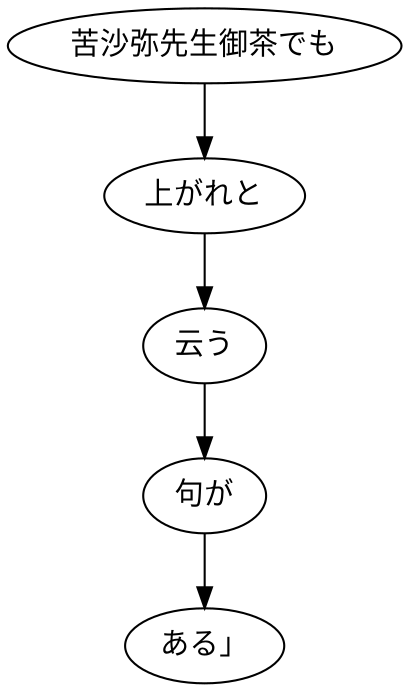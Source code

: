 digraph graph6194 {
	node0 [label="苦沙弥先生御茶でも"];
	node1 [label="上がれと"];
	node2 [label="云う"];
	node3 [label="句が"];
	node4 [label="ある」"];
	node0 -> node1;
	node1 -> node2;
	node2 -> node3;
	node3 -> node4;
}
